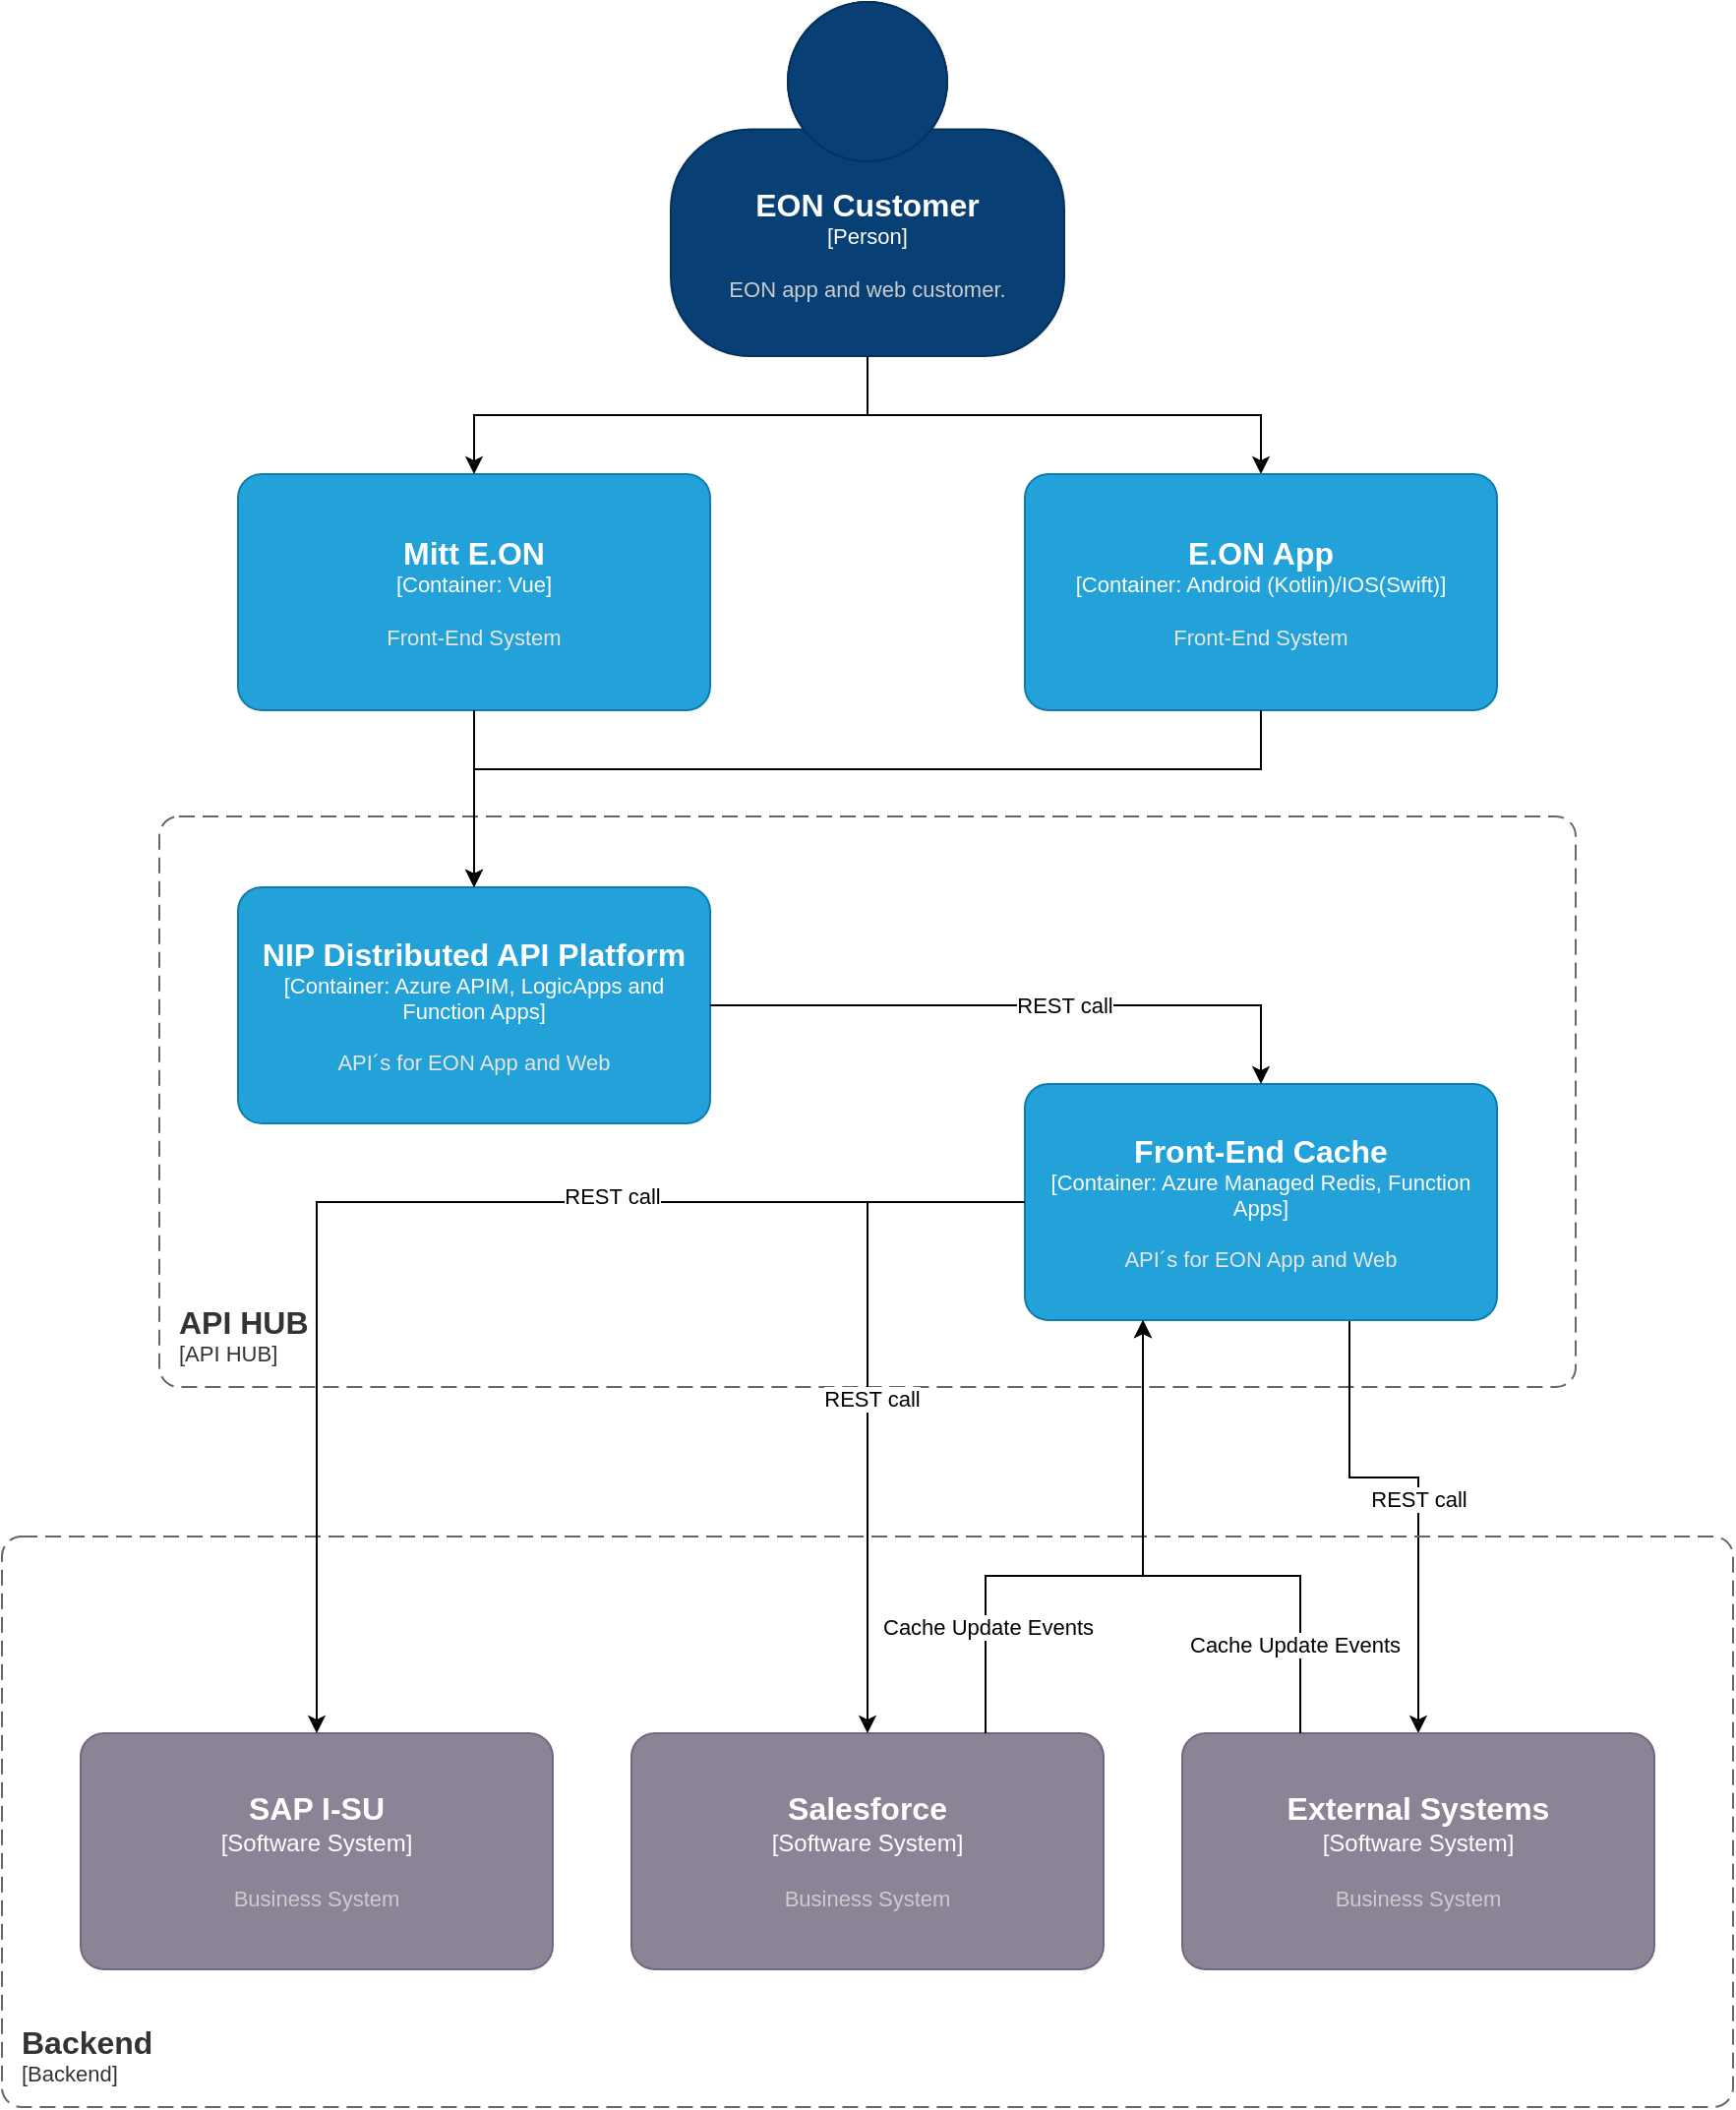 <mxfile version="28.2.5">
  <diagram name="Page-1" id="Jk0euhPI9mAFqivYrThD">
    <mxGraphModel dx="1806" dy="1071" grid="1" gridSize="10" guides="1" tooltips="1" connect="1" arrows="1" fold="1" page="1" pageScale="1" pageWidth="1169" pageHeight="827" math="0" shadow="0">
      <root>
        <mxCell id="0" />
        <mxCell id="1" parent="0" />
        <object placeholders="1" c4Name="API HUB" c4Type="SystemScopeBoundary" c4Application="API HUB" label="&lt;font style=&quot;font-size: 16px&quot;&gt;&lt;b&gt;&lt;div style=&quot;text-align: left&quot;&gt;%c4Name%&lt;/div&gt;&lt;/b&gt;&lt;/font&gt;&lt;div style=&quot;text-align: left&quot;&gt;[%c4Application%]&lt;/div&gt;" id="htqYxLpxufo6fdl6ZBZR-2">
          <mxCell style="rounded=1;fontSize=11;whiteSpace=wrap;html=1;dashed=1;arcSize=20;fillColor=none;strokeColor=#666666;fontColor=#333333;labelBackgroundColor=none;align=left;verticalAlign=bottom;labelBorderColor=none;spacingTop=0;spacing=10;dashPattern=8 4;metaEdit=1;rotatable=0;perimeter=rectanglePerimeter;noLabel=0;labelPadding=0;allowArrows=0;connectable=0;expand=0;recursiveResize=0;editable=1;pointerEvents=0;absoluteArcSize=1;points=[[0.25,0,0],[0.5,0,0],[0.75,0,0],[1,0.25,0],[1,0.5,0],[1,0.75,0],[0.75,1,0],[0.5,1,0],[0.25,1,0],[0,0.75,0],[0,0.5,0],[0,0.25,0]];" parent="1" vertex="1">
            <mxGeometry x="160" y="414" width="720" height="290" as="geometry" />
          </mxCell>
        </object>
        <mxCell id="B3uQf1XtRK1CbhnOrMbZ-3" style="edgeStyle=orthogonalEdgeStyle;rounded=0;orthogonalLoop=1;jettySize=auto;html=1;exitX=0.5;exitY=1;exitDx=0;exitDy=0;exitPerimeter=0;" parent="1" source="htqYxLpxufo6fdl6ZBZR-3" target="B3uQf1XtRK1CbhnOrMbZ-2" edge="1">
          <mxGeometry relative="1" as="geometry" />
        </mxCell>
        <object placeholders="1" c4Name="EON Customer" c4Type="Person" c4Description="EON app and web customer." label="&lt;font style=&quot;font-size: 16px&quot;&gt;&lt;b&gt;%c4Name%&lt;/b&gt;&lt;/font&gt;&lt;div&gt;[%c4Type%]&lt;/div&gt;&lt;br&gt;&lt;div&gt;&lt;font style=&quot;font-size: 11px&quot;&gt;&lt;font color=&quot;#cccccc&quot;&gt;%c4Description%&lt;/font&gt;&lt;/div&gt;" id="htqYxLpxufo6fdl6ZBZR-3">
          <mxCell style="html=1;fontSize=11;dashed=0;whiteSpace=wrap;fillColor=#083F75;strokeColor=#06315C;fontColor=#ffffff;shape=mxgraph.c4.person2;align=center;metaEdit=1;points=[[0.5,0,0],[1,0.5,0],[1,0.75,0],[0.75,1,0],[0.5,1,0],[0.25,1,0],[0,0.75,0],[0,0.5,0]];resizable=0;" parent="1" vertex="1">
            <mxGeometry x="420" width="200" height="180" as="geometry" />
          </mxCell>
        </object>
        <object placeholders="1" c4Name="NIP Distributed API Platform" c4Type="Container" c4Technology="Azure APIM, LogicApps and Function Apps" c4Description="API´s for EON App and Web" label="&lt;font style=&quot;font-size: 16px&quot;&gt;&lt;b&gt;%c4Name%&lt;/b&gt;&lt;/font&gt;&lt;div&gt;[%c4Type%: %c4Technology%]&lt;/div&gt;&lt;br&gt;&lt;div&gt;&lt;font style=&quot;font-size: 11px&quot;&gt;&lt;font color=&quot;#E6E6E6&quot;&gt;%c4Description%&lt;/font&gt;&lt;/div&gt;" id="htqYxLpxufo6fdl6ZBZR-4">
          <mxCell style="rounded=1;whiteSpace=wrap;html=1;fontSize=11;labelBackgroundColor=none;fillColor=#23A2D9;fontColor=#ffffff;align=center;arcSize=10;strokeColor=#0E7DAD;metaEdit=1;resizable=0;points=[[0.25,0,0],[0.5,0,0],[0.75,0,0],[1,0.25,0],[1,0.5,0],[1,0.75,0],[0.75,1,0],[0.5,1,0],[0.25,1,0],[0,0.75,0],[0,0.5,0],[0,0.25,0]];" parent="1" vertex="1">
            <mxGeometry x="200" y="450" width="240" height="120" as="geometry" />
          </mxCell>
        </object>
        <object placeholders="1" c4Name="SAP I-SU" c4Type="Software System" c4Description="Business System" label="&lt;font style=&quot;font-size: 16px&quot;&gt;&lt;b&gt;%c4Name%&lt;/b&gt;&lt;/font&gt;&lt;div&gt;[%c4Type%]&lt;/div&gt;&lt;br&gt;&lt;div&gt;&lt;font style=&quot;font-size: 11px&quot;&gt;&lt;font color=&quot;#cccccc&quot;&gt;%c4Description%&lt;/font&gt;&lt;/div&gt;" id="htqYxLpxufo6fdl6ZBZR-7">
          <mxCell style="rounded=1;whiteSpace=wrap;html=1;labelBackgroundColor=none;fillColor=#8C8496;fontColor=#ffffff;align=center;arcSize=10;strokeColor=#736782;metaEdit=1;resizable=0;points=[[0.25,0,0],[0.5,0,0],[0.75,0,0],[1,0.25,0],[1,0.5,0],[1,0.75,0],[0.75,1,0],[0.5,1,0],[0.25,1,0],[0,0.75,0],[0,0.5,0],[0,0.25,0]];" parent="1" vertex="1">
            <mxGeometry x="120" y="880" width="240" height="120" as="geometry" />
          </mxCell>
        </object>
        <object placeholders="1" c4Name="Salesforce" c4Type="Software System" c4Description="Business System" label="&lt;font style=&quot;font-size: 16px&quot;&gt;&lt;b&gt;%c4Name%&lt;/b&gt;&lt;/font&gt;&lt;div&gt;[%c4Type%]&lt;/div&gt;&lt;br&gt;&lt;div&gt;&lt;font style=&quot;font-size: 11px&quot;&gt;&lt;font color=&quot;#cccccc&quot;&gt;%c4Description%&lt;/font&gt;&lt;/div&gt;" id="htqYxLpxufo6fdl6ZBZR-8">
          <mxCell style="rounded=1;whiteSpace=wrap;html=1;labelBackgroundColor=none;fillColor=#8C8496;fontColor=#ffffff;align=center;arcSize=10;strokeColor=#736782;metaEdit=1;resizable=0;points=[[0.25,0,0],[0.5,0,0],[0.75,0,0],[1,0.25,0],[1,0.5,0],[1,0.75,0],[0.75,1,0],[0.5,1,0],[0.25,1,0],[0,0.75,0],[0,0.5,0],[0,0.25,0]];" parent="1" vertex="1">
            <mxGeometry x="400" y="880" width="240" height="120" as="geometry" />
          </mxCell>
        </object>
        <object placeholders="1" c4Name="Mitt E.ON" c4Type="Container" c4Technology="Vue" c4Description="Front-End System" label="&lt;font style=&quot;font-size: 16px&quot;&gt;&lt;b&gt;%c4Name%&lt;/b&gt;&lt;/font&gt;&lt;div&gt;[%c4Type%: %c4Technology%]&lt;/div&gt;&lt;br&gt;&lt;div&gt;&lt;font style=&quot;font-size: 11px&quot;&gt;&lt;font color=&quot;#E6E6E6&quot;&gt;%c4Description%&lt;/font&gt;&lt;/div&gt;" id="B3uQf1XtRK1CbhnOrMbZ-1">
          <mxCell style="rounded=1;whiteSpace=wrap;html=1;fontSize=11;labelBackgroundColor=none;fillColor=#23A2D9;fontColor=#ffffff;align=center;arcSize=10;strokeColor=#0E7DAD;metaEdit=1;resizable=0;points=[[0.25,0,0],[0.5,0,0],[0.75,0,0],[1,0.25,0],[1,0.5,0],[1,0.75,0],[0.75,1,0],[0.5,1,0],[0.25,1,0],[0,0.75,0],[0,0.5,0],[0,0.25,0]];" parent="1" vertex="1">
            <mxGeometry x="200" y="240" width="240" height="120" as="geometry" />
          </mxCell>
        </object>
        <object placeholders="1" c4Name="E.ON App" c4Type="Container" c4Technology="Android (Kotlin)/IOS(Swift)" c4Description="Front-End System" label="&lt;font style=&quot;font-size: 16px&quot;&gt;&lt;b&gt;%c4Name%&lt;/b&gt;&lt;/font&gt;&lt;div&gt;[%c4Type%: %c4Technology%]&lt;/div&gt;&lt;br&gt;&lt;div&gt;&lt;font style=&quot;font-size: 11px&quot;&gt;&lt;font color=&quot;#E6E6E6&quot;&gt;%c4Description%&lt;/font&gt;&lt;/div&gt;" id="B3uQf1XtRK1CbhnOrMbZ-2">
          <mxCell style="rounded=1;whiteSpace=wrap;html=1;fontSize=11;labelBackgroundColor=none;fillColor=#23A2D9;fontColor=#ffffff;align=center;arcSize=10;strokeColor=#0E7DAD;metaEdit=1;resizable=0;points=[[0.25,0,0],[0.5,0,0],[0.75,0,0],[1,0.25,0],[1,0.5,0],[1,0.75,0],[0.75,1,0],[0.5,1,0],[0.25,1,0],[0,0.75,0],[0,0.5,0],[0,0.25,0]];" parent="1" vertex="1">
            <mxGeometry x="600" y="240" width="240" height="120" as="geometry" />
          </mxCell>
        </object>
        <mxCell id="B3uQf1XtRK1CbhnOrMbZ-4" style="edgeStyle=orthogonalEdgeStyle;rounded=0;orthogonalLoop=1;jettySize=auto;html=1;exitX=0.5;exitY=1;exitDx=0;exitDy=0;exitPerimeter=0;entryX=0.5;entryY=0;entryDx=0;entryDy=0;entryPerimeter=0;" parent="1" source="htqYxLpxufo6fdl6ZBZR-3" target="B3uQf1XtRK1CbhnOrMbZ-1" edge="1">
          <mxGeometry relative="1" as="geometry" />
        </mxCell>
        <mxCell id="B3uQf1XtRK1CbhnOrMbZ-19" style="edgeStyle=orthogonalEdgeStyle;rounded=0;orthogonalLoop=1;jettySize=auto;html=1;exitX=0.75;exitY=1;exitDx=0;exitDy=0;exitPerimeter=0;" parent="1" source="B3uQf1XtRK1CbhnOrMbZ-5" target="B3uQf1XtRK1CbhnOrMbZ-8" edge="1">
          <mxGeometry relative="1" as="geometry">
            <Array as="points">
              <mxPoint x="765" y="750" />
              <mxPoint x="800" y="750" />
            </Array>
          </mxGeometry>
        </mxCell>
        <mxCell id="B3uQf1XtRK1CbhnOrMbZ-20" value="REST call" style="edgeLabel;html=1;align=center;verticalAlign=middle;resizable=0;points=[];" parent="B3uQf1XtRK1CbhnOrMbZ-19" vertex="1" connectable="0">
          <mxGeometry x="0.086" relative="1" as="geometry">
            <mxPoint as="offset" />
          </mxGeometry>
        </mxCell>
        <object placeholders="1" c4Name="Front-End Cache" c4Type="Container" c4Technology="Azure Managed Redis, Function Apps" c4Description="API´s for EON App and Web" label="&lt;font style=&quot;font-size: 16px&quot;&gt;&lt;b&gt;%c4Name%&lt;/b&gt;&lt;/font&gt;&lt;div&gt;[%c4Type%: %c4Technology%]&lt;/div&gt;&lt;br&gt;&lt;div&gt;&lt;font style=&quot;font-size: 11px&quot;&gt;&lt;font color=&quot;#E6E6E6&quot;&gt;%c4Description%&lt;/font&gt;&lt;/div&gt;" id="B3uQf1XtRK1CbhnOrMbZ-5">
          <mxCell style="rounded=1;whiteSpace=wrap;html=1;fontSize=11;labelBackgroundColor=none;fillColor=#23A2D9;fontColor=#ffffff;align=center;arcSize=10;strokeColor=#0E7DAD;metaEdit=1;resizable=0;points=[[0.25,0,0],[0.5,0,0],[0.75,0,0],[1,0.25,0],[1,0.5,0],[1,0.75,0],[0.75,1,0],[0.5,1,0],[0.25,1,0],[0,0.75,0],[0,0.5,0],[0,0.25,0]];" parent="1" vertex="1">
            <mxGeometry x="600" y="550" width="240" height="120" as="geometry" />
          </mxCell>
        </object>
        <object placeholders="1" c4Name="Backend" c4Type="SystemScopeBoundary" c4Application="Backend" label="&lt;font style=&quot;font-size: 16px&quot;&gt;&lt;b&gt;&lt;div style=&quot;text-align: left&quot;&gt;%c4Name%&lt;/div&gt;&lt;/b&gt;&lt;/font&gt;&lt;div style=&quot;text-align: left&quot;&gt;[%c4Application%]&lt;/div&gt;" id="B3uQf1XtRK1CbhnOrMbZ-7">
          <mxCell style="rounded=1;fontSize=11;whiteSpace=wrap;html=1;dashed=1;arcSize=20;fillColor=none;strokeColor=#666666;fontColor=#333333;labelBackgroundColor=none;align=left;verticalAlign=bottom;labelBorderColor=none;spacingTop=0;spacing=10;dashPattern=8 4;metaEdit=1;rotatable=0;perimeter=rectanglePerimeter;noLabel=0;labelPadding=0;allowArrows=0;connectable=0;expand=0;recursiveResize=0;editable=1;pointerEvents=0;absoluteArcSize=1;points=[[0.25,0,0],[0.5,0,0],[0.75,0,0],[1,0.25,0],[1,0.5,0],[1,0.75,0],[0.75,1,0],[0.5,1,0],[0.25,1,0],[0,0.75,0],[0,0.5,0],[0,0.25,0]];" parent="1" vertex="1">
            <mxGeometry x="80" y="780" width="880" height="290" as="geometry" />
          </mxCell>
        </object>
        <object placeholders="1" c4Name="External Systems" c4Type="Software System" c4Description="Business System" label="&lt;font style=&quot;font-size: 16px&quot;&gt;&lt;b&gt;%c4Name%&lt;/b&gt;&lt;/font&gt;&lt;div&gt;[%c4Type%]&lt;/div&gt;&lt;br&gt;&lt;div&gt;&lt;font style=&quot;font-size: 11px&quot;&gt;&lt;font color=&quot;#cccccc&quot;&gt;%c4Description%&lt;/font&gt;&lt;/div&gt;" id="B3uQf1XtRK1CbhnOrMbZ-8">
          <mxCell style="rounded=1;whiteSpace=wrap;html=1;labelBackgroundColor=none;fillColor=#8C8496;fontColor=#ffffff;align=center;arcSize=10;strokeColor=#736782;metaEdit=1;resizable=0;points=[[0.25,0,0],[0.5,0,0],[0.75,0,0],[1,0.25,0],[1,0.5,0],[1,0.75,0],[0.75,1,0],[0.5,1,0],[0.25,1,0],[0,0.75,0],[0,0.5,0],[0,0.25,0]];" parent="1" vertex="1">
            <mxGeometry x="680" y="880" width="240" height="120" as="geometry" />
          </mxCell>
        </object>
        <mxCell id="B3uQf1XtRK1CbhnOrMbZ-13" style="edgeStyle=orthogonalEdgeStyle;rounded=0;orthogonalLoop=1;jettySize=auto;html=1;exitX=1;exitY=0.5;exitDx=0;exitDy=0;exitPerimeter=0;entryX=0.5;entryY=0;entryDx=0;entryDy=0;entryPerimeter=0;" parent="1" source="htqYxLpxufo6fdl6ZBZR-4" target="B3uQf1XtRK1CbhnOrMbZ-5" edge="1">
          <mxGeometry relative="1" as="geometry" />
        </mxCell>
        <mxCell id="B3uQf1XtRK1CbhnOrMbZ-14" value="REST call" style="edgeLabel;html=1;align=center;verticalAlign=middle;resizable=0;points=[];" parent="B3uQf1XtRK1CbhnOrMbZ-13" vertex="1" connectable="0">
          <mxGeometry x="0.123" relative="1" as="geometry">
            <mxPoint as="offset" />
          </mxGeometry>
        </mxCell>
        <mxCell id="B3uQf1XtRK1CbhnOrMbZ-15" style="edgeStyle=orthogonalEdgeStyle;rounded=0;orthogonalLoop=1;jettySize=auto;html=1;exitX=0;exitY=0.5;exitDx=0;exitDy=0;exitPerimeter=0;entryX=0.5;entryY=0;entryDx=0;entryDy=0;entryPerimeter=0;" parent="1" source="B3uQf1XtRK1CbhnOrMbZ-5" target="htqYxLpxufo6fdl6ZBZR-7" edge="1">
          <mxGeometry relative="1" as="geometry" />
        </mxCell>
        <mxCell id="B3uQf1XtRK1CbhnOrMbZ-16" value="REST call" style="edgeLabel;html=1;align=center;verticalAlign=middle;resizable=0;points=[];" parent="B3uQf1XtRK1CbhnOrMbZ-15" vertex="1" connectable="0">
          <mxGeometry x="-0.333" y="-3" relative="1" as="geometry">
            <mxPoint as="offset" />
          </mxGeometry>
        </mxCell>
        <mxCell id="B3uQf1XtRK1CbhnOrMbZ-17" style="edgeStyle=orthogonalEdgeStyle;rounded=0;orthogonalLoop=1;jettySize=auto;html=1;exitX=0;exitY=0.5;exitDx=0;exitDy=0;exitPerimeter=0;entryX=0.5;entryY=0;entryDx=0;entryDy=0;entryPerimeter=0;" parent="1" source="B3uQf1XtRK1CbhnOrMbZ-5" target="htqYxLpxufo6fdl6ZBZR-8" edge="1">
          <mxGeometry relative="1" as="geometry" />
        </mxCell>
        <mxCell id="B3uQf1XtRK1CbhnOrMbZ-18" value="REST call" style="edgeLabel;html=1;align=center;verticalAlign=middle;resizable=0;points=[];" parent="B3uQf1XtRK1CbhnOrMbZ-17" vertex="1" connectable="0">
          <mxGeometry x="0.027" y="2" relative="1" as="geometry">
            <mxPoint as="offset" />
          </mxGeometry>
        </mxCell>
        <mxCell id="t1xNmnFQ5TDyvmW7hru3-2" style="edgeStyle=orthogonalEdgeStyle;rounded=0;orthogonalLoop=1;jettySize=auto;html=1;entryX=0.5;entryY=0;entryDx=0;entryDy=0;entryPerimeter=0;" edge="1" parent="1" source="B3uQf1XtRK1CbhnOrMbZ-1" target="htqYxLpxufo6fdl6ZBZR-4">
          <mxGeometry relative="1" as="geometry" />
        </mxCell>
        <mxCell id="t1xNmnFQ5TDyvmW7hru3-3" style="edgeStyle=orthogonalEdgeStyle;rounded=0;orthogonalLoop=1;jettySize=auto;html=1;exitX=0.5;exitY=1;exitDx=0;exitDy=0;exitPerimeter=0;entryX=0.5;entryY=0;entryDx=0;entryDy=0;entryPerimeter=0;" edge="1" parent="1" source="B3uQf1XtRK1CbhnOrMbZ-2" target="htqYxLpxufo6fdl6ZBZR-4">
          <mxGeometry relative="1" as="geometry">
            <Array as="points">
              <mxPoint x="720" y="390" />
              <mxPoint x="320" y="390" />
            </Array>
          </mxGeometry>
        </mxCell>
        <mxCell id="t1xNmnFQ5TDyvmW7hru3-4" style="edgeStyle=orthogonalEdgeStyle;rounded=0;orthogonalLoop=1;jettySize=auto;html=1;exitX=0.75;exitY=0;exitDx=0;exitDy=0;exitPerimeter=0;entryX=0.25;entryY=1;entryDx=0;entryDy=0;entryPerimeter=0;" edge="1" parent="1" source="htqYxLpxufo6fdl6ZBZR-8" target="B3uQf1XtRK1CbhnOrMbZ-5">
          <mxGeometry relative="1" as="geometry">
            <Array as="points">
              <mxPoint x="580" y="800" />
              <mxPoint x="660" y="800" />
            </Array>
          </mxGeometry>
        </mxCell>
        <mxCell id="t1xNmnFQ5TDyvmW7hru3-8" value="Cache Update Events" style="edgeLabel;html=1;align=center;verticalAlign=middle;resizable=0;points=[];" vertex="1" connectable="0" parent="t1xNmnFQ5TDyvmW7hru3-4">
          <mxGeometry x="-0.629" y="-1" relative="1" as="geometry">
            <mxPoint as="offset" />
          </mxGeometry>
        </mxCell>
        <mxCell id="t1xNmnFQ5TDyvmW7hru3-6" style="edgeStyle=orthogonalEdgeStyle;rounded=0;orthogonalLoop=1;jettySize=auto;html=1;exitX=0.25;exitY=0;exitDx=0;exitDy=0;exitPerimeter=0;entryX=0.25;entryY=1;entryDx=0;entryDy=0;entryPerimeter=0;" edge="1" parent="1" source="B3uQf1XtRK1CbhnOrMbZ-8" target="B3uQf1XtRK1CbhnOrMbZ-5">
          <mxGeometry relative="1" as="geometry">
            <Array as="points">
              <mxPoint x="740" y="800" />
              <mxPoint x="660" y="800" />
            </Array>
          </mxGeometry>
        </mxCell>
        <mxCell id="t1xNmnFQ5TDyvmW7hru3-7" value="Cache Update Events" style="edgeLabel;html=1;align=center;verticalAlign=middle;resizable=0;points=[];" vertex="1" connectable="0" parent="t1xNmnFQ5TDyvmW7hru3-6">
          <mxGeometry x="-0.691" y="3" relative="1" as="geometry">
            <mxPoint as="offset" />
          </mxGeometry>
        </mxCell>
      </root>
    </mxGraphModel>
  </diagram>
</mxfile>
